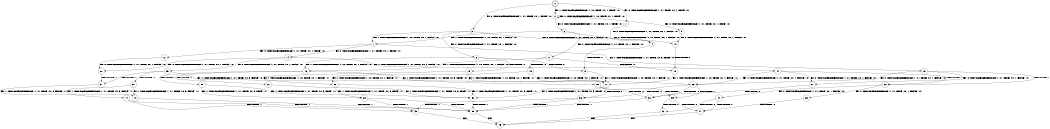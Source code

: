 digraph BCG {
size = "7, 10.5";
center = TRUE;
node [shape = circle];
0 [peripheries = 2];
0 -> 1 [label = "EX !0 !ATOMIC_EXCH_BRANCH (1, +1, TRUE, +0, 1, TRUE) !:0:"];
0 -> 2 [label = "EX !1 !ATOMIC_EXCH_BRANCH (1, +0, TRUE, +0, 1, TRUE) !:0:"];
0 -> 3 [label = "EX !0 !ATOMIC_EXCH_BRANCH (1, +1, TRUE, +0, 1, TRUE) !:0:"];
1 -> 4 [label = "EX !0 !ATOMIC_EXCH_BRANCH (1, +1, TRUE, +0, 1, FALSE) !:0:"];
2 -> 5 [label = "EX !0 !ATOMIC_EXCH_BRANCH (1, +1, TRUE, +0, 1, TRUE) !:0:"];
2 -> 6 [label = "EX !0 !ATOMIC_EXCH_BRANCH (1, +1, TRUE, +0, 1, TRUE) !:0:"];
2 -> 2 [label = "EX !1 !ATOMIC_EXCH_BRANCH (1, +0, TRUE, +0, 1, TRUE) !:0:"];
3 -> 4 [label = "EX !0 !ATOMIC_EXCH_BRANCH (1, +1, TRUE, +0, 1, FALSE) !:0:"];
3 -> 7 [label = "EX !1 !ATOMIC_EXCH_BRANCH (1, +0, TRUE, +0, 1, FALSE) !:0:"];
3 -> 8 [label = "EX !0 !ATOMIC_EXCH_BRANCH (1, +1, TRUE, +0, 1, FALSE) !:0:"];
4 -> 9 [label = "TERMINATE !0"];
5 -> 10 [label = "EX !0 !ATOMIC_EXCH_BRANCH (1, +1, TRUE, +0, 1, FALSE) !:0:"];
6 -> 10 [label = "EX !0 !ATOMIC_EXCH_BRANCH (1, +1, TRUE, +0, 1, FALSE) !:0:"];
6 -> 7 [label = "EX !1 !ATOMIC_EXCH_BRANCH (1, +0, TRUE, +0, 1, FALSE) !:0:"];
6 -> 11 [label = "EX !0 !ATOMIC_EXCH_BRANCH (1, +1, TRUE, +0, 1, FALSE) !:0:"];
7 -> 12 [label = "EX !0 !ATOMIC_EXCH_BRANCH (1, +1, TRUE, +0, 1, TRUE) !:0:"];
7 -> 13 [label = "EX !1 !ATOMIC_EXCH_BRANCH (1, +1, TRUE, +0, 3, TRUE) !:0:"];
7 -> 14 [label = "EX !0 !ATOMIC_EXCH_BRANCH (1, +1, TRUE, +0, 1, TRUE) !:0:"];
8 -> 9 [label = "TERMINATE !0"];
8 -> 15 [label = "TERMINATE !0"];
8 -> 16 [label = "EX !1 !ATOMIC_EXCH_BRANCH (1, +0, TRUE, +0, 1, FALSE) !:0:"];
9 -> 17 [label = "EX !1 !ATOMIC_EXCH_BRANCH (1, +0, TRUE, +0, 1, FALSE) !:1:"];
10 -> 18 [label = "TERMINATE !0"];
11 -> 18 [label = "TERMINATE !0"];
11 -> 19 [label = "TERMINATE !0"];
11 -> 16 [label = "EX !1 !ATOMIC_EXCH_BRANCH (1, +0, TRUE, +0, 1, FALSE) !:0:"];
12 -> 20 [label = "EX !0 !ATOMIC_EXCH_BRANCH (1, +1, TRUE, +0, 1, FALSE) !:0:"];
13 -> 21 [label = "EX !0 !ATOMIC_EXCH_BRANCH (1, +1, TRUE, +0, 1, FALSE) !:0:"];
13 -> 22 [label = "TERMINATE !1"];
13 -> 23 [label = "EX !0 !ATOMIC_EXCH_BRANCH (1, +1, TRUE, +0, 1, FALSE) !:0:"];
14 -> 20 [label = "EX !0 !ATOMIC_EXCH_BRANCH (1, +1, TRUE, +0, 1, FALSE) !:0:"];
14 -> 24 [label = "EX !1 !ATOMIC_EXCH_BRANCH (1, +1, TRUE, +0, 3, FALSE) !:0:"];
14 -> 25 [label = "EX !0 !ATOMIC_EXCH_BRANCH (1, +1, TRUE, +0, 1, FALSE) !:0:"];
15 -> 17 [label = "EX !1 !ATOMIC_EXCH_BRANCH (1, +0, TRUE, +0, 1, FALSE) !:1:"];
15 -> 26 [label = "EX !1 !ATOMIC_EXCH_BRANCH (1, +0, TRUE, +0, 1, FALSE) !:1:"];
16 -> 27 [label = "TERMINATE !0"];
16 -> 28 [label = "TERMINATE !0"];
16 -> 29 [label = "EX !1 !ATOMIC_EXCH_BRANCH (1, +1, TRUE, +0, 3, TRUE) !:0:"];
17 -> 30 [label = "EX !1 !ATOMIC_EXCH_BRANCH (1, +1, TRUE, +0, 3, TRUE) !:1:"];
18 -> 17 [label = "EX !1 !ATOMIC_EXCH_BRANCH (1, +0, TRUE, +0, 1, FALSE) !:1:"];
19 -> 17 [label = "EX !1 !ATOMIC_EXCH_BRANCH (1, +0, TRUE, +0, 1, FALSE) !:1:"];
19 -> 26 [label = "EX !1 !ATOMIC_EXCH_BRANCH (1, +0, TRUE, +0, 1, FALSE) !:1:"];
20 -> 31 [label = "TERMINATE !0"];
21 -> 32 [label = "TERMINATE !0"];
22 -> 33 [label = "EX !0 !ATOMIC_EXCH_BRANCH (1, +1, TRUE, +0, 1, FALSE) !:0:"];
22 -> 34 [label = "EX !0 !ATOMIC_EXCH_BRANCH (1, +1, TRUE, +0, 1, FALSE) !:0:"];
23 -> 32 [label = "TERMINATE !0"];
23 -> 35 [label = "TERMINATE !1"];
23 -> 36 [label = "TERMINATE !0"];
24 -> 21 [label = "EX !0 !ATOMIC_EXCH_BRANCH (1, +1, TRUE, +0, 1, FALSE) !:0:"];
24 -> 22 [label = "TERMINATE !1"];
24 -> 23 [label = "EX !0 !ATOMIC_EXCH_BRANCH (1, +1, TRUE, +0, 1, FALSE) !:0:"];
25 -> 31 [label = "TERMINATE !0"];
25 -> 37 [label = "TERMINATE !0"];
25 -> 23 [label = "EX !1 !ATOMIC_EXCH_BRANCH (1, +1, TRUE, +0, 3, FALSE) !:0:"];
26 -> 30 [label = "EX !1 !ATOMIC_EXCH_BRANCH (1, +1, TRUE, +0, 3, TRUE) !:1:"];
26 -> 38 [label = "EX !1 !ATOMIC_EXCH_BRANCH (1, +1, TRUE, +0, 3, TRUE) !:1:"];
27 -> 30 [label = "EX !1 !ATOMIC_EXCH_BRANCH (1, +1, TRUE, +0, 3, TRUE) !:1:"];
28 -> 30 [label = "EX !1 !ATOMIC_EXCH_BRANCH (1, +1, TRUE, +0, 3, TRUE) !:1:"];
28 -> 38 [label = "EX !1 !ATOMIC_EXCH_BRANCH (1, +1, TRUE, +0, 3, TRUE) !:1:"];
29 -> 32 [label = "TERMINATE !0"];
29 -> 35 [label = "TERMINATE !1"];
29 -> 36 [label = "TERMINATE !0"];
30 -> 39 [label = "TERMINATE !1"];
31 -> 40 [label = "EX !1 !ATOMIC_EXCH_BRANCH (1, +1, TRUE, +0, 3, FALSE) !:1:"];
32 -> 39 [label = "TERMINATE !1"];
33 -> 41 [label = "TERMINATE !0"];
34 -> 41 [label = "TERMINATE !0"];
34 -> 42 [label = "TERMINATE !0"];
35 -> 41 [label = "TERMINATE !0"];
35 -> 42 [label = "TERMINATE !0"];
36 -> 39 [label = "TERMINATE !1"];
36 -> 43 [label = "TERMINATE !1"];
37 -> 40 [label = "EX !1 !ATOMIC_EXCH_BRANCH (1, +1, TRUE, +0, 3, FALSE) !:1:"];
37 -> 44 [label = "EX !1 !ATOMIC_EXCH_BRANCH (1, +1, TRUE, +0, 3, FALSE) !:1:"];
38 -> 39 [label = "TERMINATE !1"];
38 -> 43 [label = "TERMINATE !1"];
39 -> 45 [label = "exit"];
40 -> 39 [label = "TERMINATE !1"];
41 -> 45 [label = "exit"];
42 -> 45 [label = "exit"];
43 -> 45 [label = "exit"];
44 -> 39 [label = "TERMINATE !1"];
44 -> 43 [label = "TERMINATE !1"];
}
